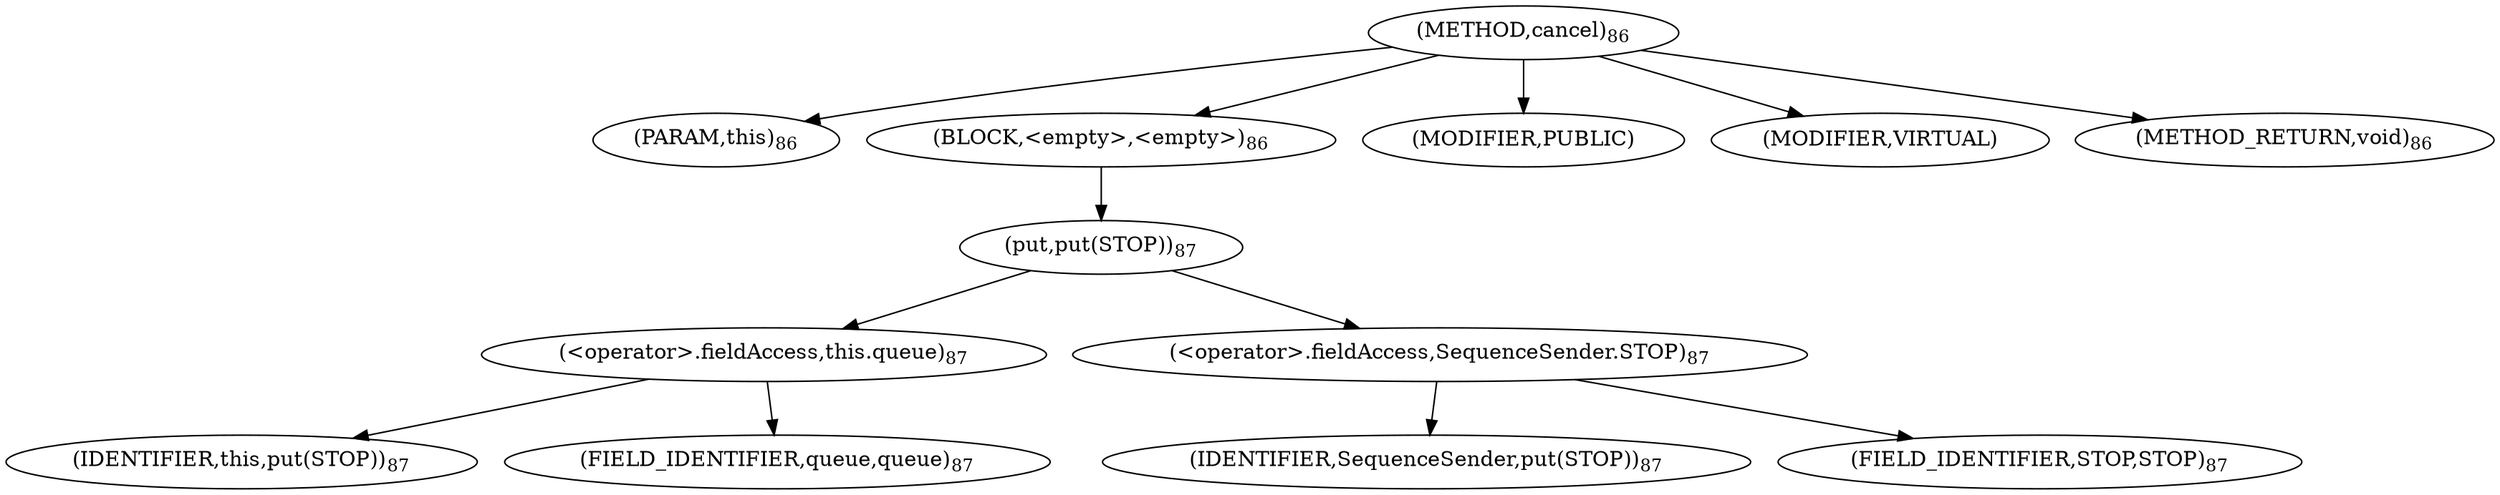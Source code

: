 digraph "cancel" {  
"135" [label = <(METHOD,cancel)<SUB>86</SUB>> ]
"136" [label = <(PARAM,this)<SUB>86</SUB>> ]
"137" [label = <(BLOCK,&lt;empty&gt;,&lt;empty&gt;)<SUB>86</SUB>> ]
"138" [label = <(put,put(STOP))<SUB>87</SUB>> ]
"139" [label = <(&lt;operator&gt;.fieldAccess,this.queue)<SUB>87</SUB>> ]
"140" [label = <(IDENTIFIER,this,put(STOP))<SUB>87</SUB>> ]
"141" [label = <(FIELD_IDENTIFIER,queue,queue)<SUB>87</SUB>> ]
"142" [label = <(&lt;operator&gt;.fieldAccess,SequenceSender.STOP)<SUB>87</SUB>> ]
"143" [label = <(IDENTIFIER,SequenceSender,put(STOP))<SUB>87</SUB>> ]
"144" [label = <(FIELD_IDENTIFIER,STOP,STOP)<SUB>87</SUB>> ]
"145" [label = <(MODIFIER,PUBLIC)> ]
"146" [label = <(MODIFIER,VIRTUAL)> ]
"147" [label = <(METHOD_RETURN,void)<SUB>86</SUB>> ]
  "135" -> "136" 
  "135" -> "137" 
  "135" -> "145" 
  "135" -> "146" 
  "135" -> "147" 
  "137" -> "138" 
  "138" -> "139" 
  "138" -> "142" 
  "139" -> "140" 
  "139" -> "141" 
  "142" -> "143" 
  "142" -> "144" 
}
